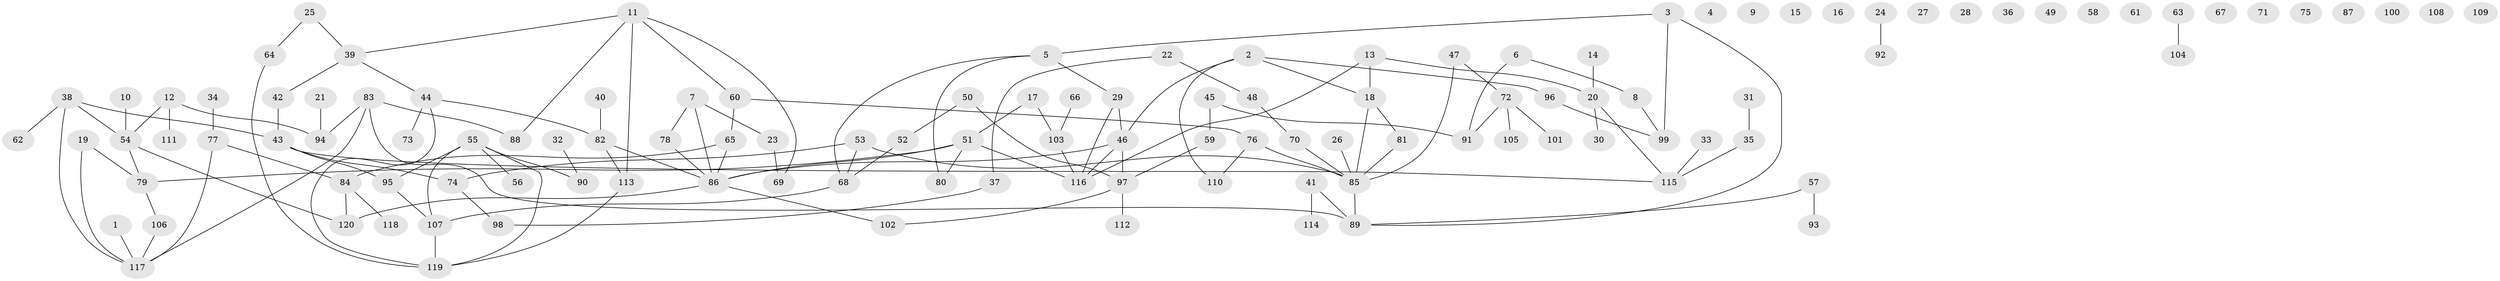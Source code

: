 // Generated by graph-tools (version 1.1) at 2025/00/03/09/25 03:00:45]
// undirected, 120 vertices, 137 edges
graph export_dot {
graph [start="1"]
  node [color=gray90,style=filled];
  1;
  2;
  3;
  4;
  5;
  6;
  7;
  8;
  9;
  10;
  11;
  12;
  13;
  14;
  15;
  16;
  17;
  18;
  19;
  20;
  21;
  22;
  23;
  24;
  25;
  26;
  27;
  28;
  29;
  30;
  31;
  32;
  33;
  34;
  35;
  36;
  37;
  38;
  39;
  40;
  41;
  42;
  43;
  44;
  45;
  46;
  47;
  48;
  49;
  50;
  51;
  52;
  53;
  54;
  55;
  56;
  57;
  58;
  59;
  60;
  61;
  62;
  63;
  64;
  65;
  66;
  67;
  68;
  69;
  70;
  71;
  72;
  73;
  74;
  75;
  76;
  77;
  78;
  79;
  80;
  81;
  82;
  83;
  84;
  85;
  86;
  87;
  88;
  89;
  90;
  91;
  92;
  93;
  94;
  95;
  96;
  97;
  98;
  99;
  100;
  101;
  102;
  103;
  104;
  105;
  106;
  107;
  108;
  109;
  110;
  111;
  112;
  113;
  114;
  115;
  116;
  117;
  118;
  119;
  120;
  1 -- 117;
  2 -- 18;
  2 -- 46;
  2 -- 96;
  2 -- 110;
  3 -- 5;
  3 -- 89;
  3 -- 99;
  5 -- 29;
  5 -- 68;
  5 -- 80;
  6 -- 8;
  6 -- 91;
  7 -- 23;
  7 -- 78;
  7 -- 86;
  8 -- 99;
  10 -- 54;
  11 -- 39;
  11 -- 60;
  11 -- 69;
  11 -- 88;
  11 -- 113;
  12 -- 54;
  12 -- 94;
  12 -- 111;
  13 -- 18;
  13 -- 20;
  13 -- 116;
  14 -- 20;
  17 -- 51;
  17 -- 103;
  18 -- 81;
  18 -- 85;
  19 -- 79;
  19 -- 117;
  20 -- 30;
  20 -- 115;
  21 -- 94;
  22 -- 37;
  22 -- 48;
  23 -- 69;
  24 -- 92;
  25 -- 39;
  25 -- 64;
  26 -- 85;
  29 -- 46;
  29 -- 116;
  31 -- 35;
  32 -- 90;
  33 -- 115;
  34 -- 77;
  35 -- 115;
  37 -- 98;
  38 -- 43;
  38 -- 54;
  38 -- 62;
  38 -- 117;
  39 -- 42;
  39 -- 44;
  40 -- 82;
  41 -- 89;
  41 -- 114;
  42 -- 43;
  43 -- 74;
  43 -- 95;
  43 -- 115;
  44 -- 73;
  44 -- 82;
  44 -- 119;
  45 -- 59;
  45 -- 91;
  46 -- 86;
  46 -- 97;
  46 -- 116;
  47 -- 72;
  47 -- 85;
  48 -- 70;
  50 -- 52;
  50 -- 97;
  51 -- 79;
  51 -- 80;
  51 -- 86;
  51 -- 116;
  52 -- 68;
  53 -- 68;
  53 -- 74;
  53 -- 85;
  54 -- 79;
  54 -- 120;
  55 -- 56;
  55 -- 90;
  55 -- 95;
  55 -- 107;
  55 -- 119;
  57 -- 89;
  57 -- 93;
  59 -- 97;
  60 -- 65;
  60 -- 76;
  63 -- 104;
  64 -- 119;
  65 -- 84;
  65 -- 86;
  66 -- 103;
  68 -- 107;
  70 -- 85;
  72 -- 91;
  72 -- 101;
  72 -- 105;
  74 -- 98;
  76 -- 85;
  76 -- 110;
  77 -- 84;
  77 -- 117;
  78 -- 86;
  79 -- 106;
  81 -- 85;
  82 -- 86;
  82 -- 113;
  83 -- 88;
  83 -- 89;
  83 -- 94;
  83 -- 117;
  84 -- 118;
  84 -- 120;
  85 -- 89;
  86 -- 102;
  86 -- 120;
  95 -- 107;
  96 -- 99;
  97 -- 102;
  97 -- 112;
  103 -- 116;
  106 -- 117;
  107 -- 119;
  113 -- 119;
}
